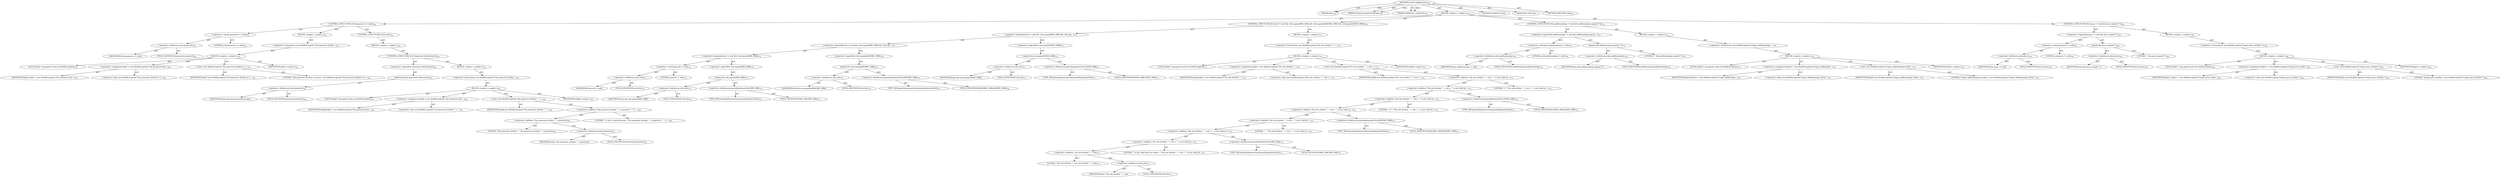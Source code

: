 digraph "checkConfiguration" {  
"111669149719" [label = <(METHOD,checkConfiguration)<SUB>758</SUB>> ]
"115964117045" [label = <(PARAM,this)<SUB>758</SUB>> ]
"115964117046" [label = <(PARAM,String descriptorFileName)<SUB>758</SUB>> ]
"115964117047" [label = <(PARAM,SAXParser saxParser)<SUB>759</SUB>> ]
"25769803849" [label = <(BLOCK,&lt;empty&gt;,&lt;empty&gt;)<SUB>759</SUB>> ]
"47244640299" [label = <(CONTROL_STRUCTURE,IF,if (jonasroot == null))<SUB>762</SUB>> ]
"30064771540" [label = <(&lt;operator&gt;.equals,jonasroot == null)<SUB>762</SUB>> ]
"30064771541" [label = <(&lt;operator&gt;.fieldAccess,this.jonasroot)<SUB>762</SUB>> ]
"68719477095" [label = <(IDENTIFIER,this,jonasroot == null)> ]
"55834574982" [label = <(FIELD_IDENTIFIER,jonasroot,jonasroot)<SUB>762</SUB>> ]
"90194313320" [label = <(LITERAL,null,jonasroot == null)<SUB>762</SUB>> ]
"25769803850" [label = <(BLOCK,&lt;empty&gt;,&lt;empty&gt;)<SUB>762</SUB>> ]
"30064771542" [label = <(&lt;operator&gt;.throw,throw new BuildException(&quot;The jonasroot attribu...)<SUB>763</SUB>> ]
"25769803851" [label = <(BLOCK,&lt;empty&gt;,&lt;empty&gt;)<SUB>763</SUB>> ]
"94489280544" [label = <(LOCAL,$obj7: org.apache.tools.ant.BuildException)<SUB>763</SUB>> ]
"30064771543" [label = <(&lt;operator&gt;.assignment,$obj7 = new BuildException(&quot;The jonasroot attri...)<SUB>763</SUB>> ]
"68719477096" [label = <(IDENTIFIER,$obj7,$obj7 = new BuildException(&quot;The jonasroot attri...)<SUB>763</SUB>> ]
"30064771544" [label = <(&lt;operator&gt;.alloc,new BuildException(&quot;The jonasroot attribut is n...)<SUB>763</SUB>> ]
"30064771545" [label = <(&lt;init&gt;,new BuildException(&quot;The jonasroot attribut is n...)<SUB>763</SUB>> ]
"68719477097" [label = <(IDENTIFIER,$obj7,new BuildException(&quot;The jonasroot attribut is n...)<SUB>763</SUB>> ]
"90194313321" [label = <(LITERAL,&quot;The jonasroot attribut is not set.&quot;,new BuildException(&quot;The jonasroot attribut is n...)<SUB>763</SUB>> ]
"68719477098" [label = <(IDENTIFIER,$obj7,&lt;empty&gt;)<SUB>763</SUB>> ]
"47244640300" [label = <(CONTROL_STRUCTURE,ELSE,else)<SUB>764</SUB>> ]
"25769803852" [label = <(BLOCK,&lt;empty&gt;,&lt;empty&gt;)<SUB>764</SUB>> ]
"47244640301" [label = <(CONTROL_STRUCTURE,IF,if (!jonasroot.isDirectory()))<SUB>764</SUB>> ]
"30064771546" [label = <(&lt;operator&gt;.logicalNot,!jonasroot.isDirectory())<SUB>764</SUB>> ]
"30064771547" [label = <(isDirectory,this.jonasroot.isDirectory())<SUB>764</SUB>> ]
"30064771548" [label = <(&lt;operator&gt;.fieldAccess,this.jonasroot)<SUB>764</SUB>> ]
"68719477099" [label = <(IDENTIFIER,this,this.jonasroot.isDirectory())> ]
"55834574983" [label = <(FIELD_IDENTIFIER,jonasroot,jonasroot)<SUB>764</SUB>> ]
"25769803853" [label = <(BLOCK,&lt;empty&gt;,&lt;empty&gt;)<SUB>764</SUB>> ]
"30064771549" [label = <(&lt;operator&gt;.throw,throw new BuildException(&quot;The jonasroot attribu...)<SUB>765</SUB>> ]
"25769803854" [label = <(BLOCK,&lt;empty&gt;,&lt;empty&gt;)<SUB>765</SUB>> ]
"94489280545" [label = <(LOCAL,$obj8: org.apache.tools.ant.BuildException)<SUB>765</SUB>> ]
"30064771550" [label = <(&lt;operator&gt;.assignment,$obj8 = new BuildException(&quot;The jonasroot attri...)<SUB>765</SUB>> ]
"68719477100" [label = <(IDENTIFIER,$obj8,$obj8 = new BuildException(&quot;The jonasroot attri...)<SUB>765</SUB>> ]
"30064771551" [label = <(&lt;operator&gt;.alloc,new BuildException(&quot;The jonasroot attribut '&quot; +...)<SUB>765</SUB>> ]
"30064771552" [label = <(&lt;init&gt;,new BuildException(&quot;The jonasroot attribut '&quot; +...)<SUB>765</SUB>> ]
"68719477101" [label = <(IDENTIFIER,$obj8,new BuildException(&quot;The jonasroot attribut '&quot; +...)<SUB>765</SUB>> ]
"30064771553" [label = <(&lt;operator&gt;.addition,&quot;The jonasroot attribut '&quot; + jonasroot + &quot;' is ...)<SUB>765</SUB>> ]
"30064771554" [label = <(&lt;operator&gt;.addition,&quot;The jonasroot attribut '&quot; + jonasroot)<SUB>765</SUB>> ]
"90194313322" [label = <(LITERAL,&quot;The jonasroot attribut '&quot;,&quot;The jonasroot attribut '&quot; + jonasroot)<SUB>765</SUB>> ]
"30064771555" [label = <(&lt;operator&gt;.fieldAccess,this.jonasroot)<SUB>765</SUB>> ]
"68719477102" [label = <(IDENTIFIER,this,&quot;The jonasroot attribut '&quot; + jonasroot)> ]
"55834574984" [label = <(FIELD_IDENTIFIER,jonasroot,jonasroot)<SUB>765</SUB>> ]
"90194313323" [label = <(LITERAL,&quot;' is not a valid directory.&quot;,&quot;The jonasroot attribut '&quot; + jonasroot + &quot;' is ...)<SUB>766</SUB>> ]
"68719477103" [label = <(IDENTIFIER,$obj8,&lt;empty&gt;)<SUB>765</SUB>> ]
"47244640302" [label = <(CONTROL_STRUCTURE,IF,if (orb != null &amp;&amp; !orb.equals(RMI_ORB) &amp;&amp; !orb.equals(JEREMIE_ORB) &amp;&amp; !orb.equals(DAVID_ORB)))<SUB>770</SUB>> ]
"30064771556" [label = <(&lt;operator&gt;.logicalAnd,orb != null &amp;&amp; !orb.equals(RMI_ORB) &amp;&amp; !orb.equ...)<SUB>770</SUB>> ]
"30064771557" [label = <(&lt;operator&gt;.logicalAnd,orb != null &amp;&amp; !orb.equals(RMI_ORB) &amp;&amp; !orb.equ...)<SUB>770</SUB>> ]
"30064771558" [label = <(&lt;operator&gt;.logicalAnd,orb != null &amp;&amp; !orb.equals(RMI_ORB))<SUB>770</SUB>> ]
"30064771559" [label = <(&lt;operator&gt;.notEquals,orb != null)<SUB>770</SUB>> ]
"30064771560" [label = <(&lt;operator&gt;.fieldAccess,this.orb)<SUB>770</SUB>> ]
"68719477104" [label = <(IDENTIFIER,this,orb != null)> ]
"55834574985" [label = <(FIELD_IDENTIFIER,orb,orb)<SUB>770</SUB>> ]
"90194313324" [label = <(LITERAL,null,orb != null)<SUB>770</SUB>> ]
"30064771561" [label = <(&lt;operator&gt;.logicalNot,!orb.equals(RMI_ORB))<SUB>770</SUB>> ]
"30064771562" [label = <(equals,this.orb.equals(RMI_ORB))<SUB>770</SUB>> ]
"30064771563" [label = <(&lt;operator&gt;.fieldAccess,this.orb)<SUB>770</SUB>> ]
"68719477105" [label = <(IDENTIFIER,this,this.orb.equals(RMI_ORB))> ]
"55834574986" [label = <(FIELD_IDENTIFIER,orb,orb)<SUB>770</SUB>> ]
"30064771564" [label = <(&lt;operator&gt;.fieldAccess,JonasDeploymentTool.RMI_ORB)<SUB>770</SUB>> ]
"180388626444" [label = <(TYPE_REF,JonasDeploymentTool,JonasDeploymentTool)<SUB>770</SUB>> ]
"55834574987" [label = <(FIELD_IDENTIFIER,RMI_ORB,RMI_ORB)<SUB>770</SUB>> ]
"30064771565" [label = <(&lt;operator&gt;.logicalNot,!orb.equals(JEREMIE_ORB))<SUB>770</SUB>> ]
"30064771566" [label = <(equals,this.orb.equals(JEREMIE_ORB))<SUB>770</SUB>> ]
"30064771567" [label = <(&lt;operator&gt;.fieldAccess,this.orb)<SUB>770</SUB>> ]
"68719477106" [label = <(IDENTIFIER,this,this.orb.equals(JEREMIE_ORB))> ]
"55834574988" [label = <(FIELD_IDENTIFIER,orb,orb)<SUB>770</SUB>> ]
"30064771568" [label = <(&lt;operator&gt;.fieldAccess,JonasDeploymentTool.JEREMIE_ORB)<SUB>770</SUB>> ]
"180388626445" [label = <(TYPE_REF,JonasDeploymentTool,JonasDeploymentTool)<SUB>770</SUB>> ]
"55834574989" [label = <(FIELD_IDENTIFIER,JEREMIE_ORB,JEREMIE_ORB)<SUB>770</SUB>> ]
"30064771569" [label = <(&lt;operator&gt;.logicalNot,!orb.equals(DAVID_ORB))<SUB>771</SUB>> ]
"30064771570" [label = <(equals,this.orb.equals(DAVID_ORB))<SUB>771</SUB>> ]
"30064771571" [label = <(&lt;operator&gt;.fieldAccess,this.orb)<SUB>771</SUB>> ]
"68719477107" [label = <(IDENTIFIER,this,this.orb.equals(DAVID_ORB))> ]
"55834574990" [label = <(FIELD_IDENTIFIER,orb,orb)<SUB>771</SUB>> ]
"30064771572" [label = <(&lt;operator&gt;.fieldAccess,JonasDeploymentTool.DAVID_ORB)<SUB>771</SUB>> ]
"180388626446" [label = <(TYPE_REF,JonasDeploymentTool,JonasDeploymentTool)<SUB>771</SUB>> ]
"55834574991" [label = <(FIELD_IDENTIFIER,DAVID_ORB,DAVID_ORB)<SUB>771</SUB>> ]
"25769803855" [label = <(BLOCK,&lt;empty&gt;,&lt;empty&gt;)<SUB>771</SUB>> ]
"30064771573" [label = <(&lt;operator&gt;.throw,throw new BuildException(&quot;The orb attribut '&quot; +...)<SUB>772</SUB>> ]
"25769803856" [label = <(BLOCK,&lt;empty&gt;,&lt;empty&gt;)<SUB>772</SUB>> ]
"94489280546" [label = <(LOCAL,$obj9: org.apache.tools.ant.BuildException)<SUB>772</SUB>> ]
"30064771574" [label = <(&lt;operator&gt;.assignment,$obj9 = new BuildException(&quot;The orb attribut '&quot;...)<SUB>772</SUB>> ]
"68719477108" [label = <(IDENTIFIER,$obj9,$obj9 = new BuildException(&quot;The orb attribut '&quot;...)<SUB>772</SUB>> ]
"30064771575" [label = <(&lt;operator&gt;.alloc,new BuildException(&quot;The orb attribut '&quot; + orb +...)<SUB>772</SUB>> ]
"30064771576" [label = <(&lt;init&gt;,new BuildException(&quot;The orb attribut '&quot; + orb +...)<SUB>772</SUB>> ]
"68719477109" [label = <(IDENTIFIER,$obj9,new BuildException(&quot;The orb attribut '&quot; + orb +...)<SUB>772</SUB>> ]
"30064771577" [label = <(&lt;operator&gt;.addition,&quot;The orb attribut '&quot; + orb + &quot;' is not valid (m...)<SUB>772</SUB>> ]
"30064771578" [label = <(&lt;operator&gt;.addition,&quot;The orb attribut '&quot; + orb + &quot;' is not valid (m...)<SUB>772</SUB>> ]
"30064771579" [label = <(&lt;operator&gt;.addition,&quot;The orb attribut '&quot; + orb + &quot;' is not valid (m...)<SUB>772</SUB>> ]
"30064771580" [label = <(&lt;operator&gt;.addition,&quot;The orb attribut '&quot; + orb + &quot;' is not valid (m...)<SUB>772</SUB>> ]
"30064771581" [label = <(&lt;operator&gt;.addition,&quot;The orb attribut '&quot; + orb + &quot;' is not valid (m...)<SUB>772</SUB>> ]
"30064771582" [label = <(&lt;operator&gt;.addition,&quot;The orb attribut '&quot; + orb + &quot;' is not valid (m...)<SUB>772</SUB>> ]
"30064771583" [label = <(&lt;operator&gt;.addition,&quot;The orb attribut '&quot; + orb + &quot;' is not valid (m...)<SUB>772</SUB>> ]
"30064771584" [label = <(&lt;operator&gt;.addition,&quot;The orb attribut '&quot; + orb)<SUB>772</SUB>> ]
"90194313325" [label = <(LITERAL,&quot;The orb attribut '&quot;,&quot;The orb attribut '&quot; + orb)<SUB>772</SUB>> ]
"30064771585" [label = <(&lt;operator&gt;.fieldAccess,this.orb)<SUB>772</SUB>> ]
"68719477110" [label = <(IDENTIFIER,this,&quot;The orb attribut '&quot; + orb)> ]
"55834574992" [label = <(FIELD_IDENTIFIER,orb,orb)<SUB>772</SUB>> ]
"90194313326" [label = <(LITERAL,&quot;' is not valid (must be either &quot;,&quot;The orb attribut '&quot; + orb + &quot;' is not valid (m...)<SUB>773</SUB>> ]
"30064771586" [label = <(&lt;operator&gt;.fieldAccess,JonasDeploymentTool.RMI_ORB)<SUB>774</SUB>> ]
"180388626447" [label = <(TYPE_REF,JonasDeploymentTool,JonasDeploymentTool)<SUB>774</SUB>> ]
"55834574993" [label = <(FIELD_IDENTIFIER,RMI_ORB,RMI_ORB)<SUB>774</SUB>> ]
"90194313327" [label = <(LITERAL,&quot;, &quot;,&quot;The orb attribut '&quot; + orb + &quot;' is not valid (m...)<SUB>774</SUB>> ]
"30064771587" [label = <(&lt;operator&gt;.fieldAccess,JonasDeploymentTool.JEREMIE_ORB)<SUB>774</SUB>> ]
"180388626448" [label = <(TYPE_REF,JonasDeploymentTool,JonasDeploymentTool)<SUB>774</SUB>> ]
"55834574994" [label = <(FIELD_IDENTIFIER,JEREMIE_ORB,JEREMIE_ORB)<SUB>774</SUB>> ]
"90194313328" [label = <(LITERAL,&quot; or &quot;,&quot;The orb attribut '&quot; + orb + &quot;' is not valid (m...)<SUB>774</SUB>> ]
"30064771588" [label = <(&lt;operator&gt;.fieldAccess,JonasDeploymentTool.DAVID_ORB)<SUB>774</SUB>> ]
"180388626449" [label = <(TYPE_REF,JonasDeploymentTool,JonasDeploymentTool)<SUB>774</SUB>> ]
"55834574995" [label = <(FIELD_IDENTIFIER,DAVID_ORB,DAVID_ORB)<SUB>774</SUB>> ]
"90194313329" [label = <(LITERAL,&quot;).&quot;,&quot;The orb attribut '&quot; + orb + &quot;' is not valid (m...)<SUB>774</SUB>> ]
"68719477111" [label = <(IDENTIFIER,$obj9,&lt;empty&gt;)<SUB>772</SUB>> ]
"47244640303" [label = <(CONTROL_STRUCTURE,IF,if (additionalargs != null &amp;&amp; additionalargs.equals(&quot;&quot;)))<SUB>778</SUB>> ]
"30064771589" [label = <(&lt;operator&gt;.logicalAnd,additionalargs != null &amp;&amp; additionalargs.equals...)<SUB>778</SUB>> ]
"30064771590" [label = <(&lt;operator&gt;.notEquals,additionalargs != null)<SUB>778</SUB>> ]
"30064771591" [label = <(&lt;operator&gt;.fieldAccess,this.additionalargs)<SUB>778</SUB>> ]
"68719477112" [label = <(IDENTIFIER,this,additionalargs != null)> ]
"55834574996" [label = <(FIELD_IDENTIFIER,additionalargs,additionalargs)<SUB>778</SUB>> ]
"90194313330" [label = <(LITERAL,null,additionalargs != null)<SUB>778</SUB>> ]
"30064771592" [label = <(equals,this.additionalargs.equals(&quot;&quot;))<SUB>778</SUB>> ]
"30064771593" [label = <(&lt;operator&gt;.fieldAccess,this.additionalargs)<SUB>778</SUB>> ]
"68719477113" [label = <(IDENTIFIER,this,this.additionalargs.equals(&quot;&quot;))> ]
"55834574997" [label = <(FIELD_IDENTIFIER,additionalargs,additionalargs)<SUB>778</SUB>> ]
"90194313331" [label = <(LITERAL,&quot;&quot;,this.additionalargs.equals(&quot;&quot;))<SUB>778</SUB>> ]
"25769803857" [label = <(BLOCK,&lt;empty&gt;,&lt;empty&gt;)<SUB>778</SUB>> ]
"30064771594" [label = <(&lt;operator&gt;.throw,throw new BuildException(&quot;Empty additionalargs ...)<SUB>779</SUB>> ]
"25769803858" [label = <(BLOCK,&lt;empty&gt;,&lt;empty&gt;)<SUB>779</SUB>> ]
"94489280547" [label = <(LOCAL,$obj10: org.apache.tools.ant.BuildException)<SUB>779</SUB>> ]
"30064771595" [label = <(&lt;operator&gt;.assignment,$obj10 = new BuildException(&quot;Empty additionalar...)<SUB>779</SUB>> ]
"68719477114" [label = <(IDENTIFIER,$obj10,$obj10 = new BuildException(&quot;Empty additionalar...)<SUB>779</SUB>> ]
"30064771596" [label = <(&lt;operator&gt;.alloc,new BuildException(&quot;Empty additionalargs attrib...)<SUB>779</SUB>> ]
"30064771597" [label = <(&lt;init&gt;,new BuildException(&quot;Empty additionalargs attrib...)<SUB>779</SUB>> ]
"68719477115" [label = <(IDENTIFIER,$obj10,new BuildException(&quot;Empty additionalargs attrib...)<SUB>779</SUB>> ]
"90194313332" [label = <(LITERAL,&quot;Empty additionalargs attribut.&quot;,new BuildException(&quot;Empty additionalargs attrib...)<SUB>779</SUB>> ]
"68719477116" [label = <(IDENTIFIER,$obj10,&lt;empty&gt;)<SUB>779</SUB>> ]
"47244640304" [label = <(CONTROL_STRUCTURE,IF,if (javac != null &amp;&amp; javac.equals(&quot;&quot;)))<SUB>783</SUB>> ]
"30064771598" [label = <(&lt;operator&gt;.logicalAnd,javac != null &amp;&amp; javac.equals(&quot;&quot;))<SUB>783</SUB>> ]
"30064771599" [label = <(&lt;operator&gt;.notEquals,javac != null)<SUB>783</SUB>> ]
"30064771600" [label = <(&lt;operator&gt;.fieldAccess,this.javac)<SUB>783</SUB>> ]
"68719477117" [label = <(IDENTIFIER,this,javac != null)> ]
"55834574998" [label = <(FIELD_IDENTIFIER,javac,javac)<SUB>783</SUB>> ]
"90194313333" [label = <(LITERAL,null,javac != null)<SUB>783</SUB>> ]
"30064771601" [label = <(equals,this.javac.equals(&quot;&quot;))<SUB>783</SUB>> ]
"30064771602" [label = <(&lt;operator&gt;.fieldAccess,this.javac)<SUB>783</SUB>> ]
"68719477118" [label = <(IDENTIFIER,this,this.javac.equals(&quot;&quot;))> ]
"55834574999" [label = <(FIELD_IDENTIFIER,javac,javac)<SUB>783</SUB>> ]
"90194313334" [label = <(LITERAL,&quot;&quot;,this.javac.equals(&quot;&quot;))<SUB>783</SUB>> ]
"25769803859" [label = <(BLOCK,&lt;empty&gt;,&lt;empty&gt;)<SUB>783</SUB>> ]
"30064771603" [label = <(&lt;operator&gt;.throw,throw new BuildException(&quot;Empty javac attribut.&quot;);)<SUB>784</SUB>> ]
"25769803860" [label = <(BLOCK,&lt;empty&gt;,&lt;empty&gt;)<SUB>784</SUB>> ]
"94489280548" [label = <(LOCAL,$obj11: org.apache.tools.ant.BuildException)<SUB>784</SUB>> ]
"30064771604" [label = <(&lt;operator&gt;.assignment,$obj11 = new BuildException(&quot;Empty javac attrib...)<SUB>784</SUB>> ]
"68719477119" [label = <(IDENTIFIER,$obj11,$obj11 = new BuildException(&quot;Empty javac attrib...)<SUB>784</SUB>> ]
"30064771605" [label = <(&lt;operator&gt;.alloc,new BuildException(&quot;Empty javac attribut.&quot;))<SUB>784</SUB>> ]
"30064771606" [label = <(&lt;init&gt;,new BuildException(&quot;Empty javac attribut.&quot;))<SUB>784</SUB>> ]
"68719477120" [label = <(IDENTIFIER,$obj11,new BuildException(&quot;Empty javac attribut.&quot;))<SUB>784</SUB>> ]
"90194313335" [label = <(LITERAL,&quot;Empty javac attribut.&quot;,new BuildException(&quot;Empty javac attribut.&quot;))<SUB>784</SUB>> ]
"68719477121" [label = <(IDENTIFIER,$obj11,&lt;empty&gt;)<SUB>784</SUB>> ]
"133143986268" [label = <(MODIFIER,PROTECTED)> ]
"133143986269" [label = <(MODIFIER,VIRTUAL)> ]
"128849018903" [label = <(METHOD_RETURN,void)<SUB>758</SUB>> ]
  "111669149719" -> "115964117045"  [ label = "AST: "] 
  "111669149719" -> "115964117046"  [ label = "AST: "] 
  "111669149719" -> "115964117047"  [ label = "AST: "] 
  "111669149719" -> "25769803849"  [ label = "AST: "] 
  "111669149719" -> "133143986268"  [ label = "AST: "] 
  "111669149719" -> "133143986269"  [ label = "AST: "] 
  "111669149719" -> "128849018903"  [ label = "AST: "] 
  "25769803849" -> "47244640299"  [ label = "AST: "] 
  "25769803849" -> "47244640302"  [ label = "AST: "] 
  "25769803849" -> "47244640303"  [ label = "AST: "] 
  "25769803849" -> "47244640304"  [ label = "AST: "] 
  "47244640299" -> "30064771540"  [ label = "AST: "] 
  "47244640299" -> "25769803850"  [ label = "AST: "] 
  "47244640299" -> "47244640300"  [ label = "AST: "] 
  "30064771540" -> "30064771541"  [ label = "AST: "] 
  "30064771540" -> "90194313320"  [ label = "AST: "] 
  "30064771541" -> "68719477095"  [ label = "AST: "] 
  "30064771541" -> "55834574982"  [ label = "AST: "] 
  "25769803850" -> "30064771542"  [ label = "AST: "] 
  "30064771542" -> "25769803851"  [ label = "AST: "] 
  "25769803851" -> "94489280544"  [ label = "AST: "] 
  "25769803851" -> "30064771543"  [ label = "AST: "] 
  "25769803851" -> "30064771545"  [ label = "AST: "] 
  "25769803851" -> "68719477098"  [ label = "AST: "] 
  "30064771543" -> "68719477096"  [ label = "AST: "] 
  "30064771543" -> "30064771544"  [ label = "AST: "] 
  "30064771545" -> "68719477097"  [ label = "AST: "] 
  "30064771545" -> "90194313321"  [ label = "AST: "] 
  "47244640300" -> "25769803852"  [ label = "AST: "] 
  "25769803852" -> "47244640301"  [ label = "AST: "] 
  "47244640301" -> "30064771546"  [ label = "AST: "] 
  "47244640301" -> "25769803853"  [ label = "AST: "] 
  "30064771546" -> "30064771547"  [ label = "AST: "] 
  "30064771547" -> "30064771548"  [ label = "AST: "] 
  "30064771548" -> "68719477099"  [ label = "AST: "] 
  "30064771548" -> "55834574983"  [ label = "AST: "] 
  "25769803853" -> "30064771549"  [ label = "AST: "] 
  "30064771549" -> "25769803854"  [ label = "AST: "] 
  "25769803854" -> "94489280545"  [ label = "AST: "] 
  "25769803854" -> "30064771550"  [ label = "AST: "] 
  "25769803854" -> "30064771552"  [ label = "AST: "] 
  "25769803854" -> "68719477103"  [ label = "AST: "] 
  "30064771550" -> "68719477100"  [ label = "AST: "] 
  "30064771550" -> "30064771551"  [ label = "AST: "] 
  "30064771552" -> "68719477101"  [ label = "AST: "] 
  "30064771552" -> "30064771553"  [ label = "AST: "] 
  "30064771553" -> "30064771554"  [ label = "AST: "] 
  "30064771553" -> "90194313323"  [ label = "AST: "] 
  "30064771554" -> "90194313322"  [ label = "AST: "] 
  "30064771554" -> "30064771555"  [ label = "AST: "] 
  "30064771555" -> "68719477102"  [ label = "AST: "] 
  "30064771555" -> "55834574984"  [ label = "AST: "] 
  "47244640302" -> "30064771556"  [ label = "AST: "] 
  "47244640302" -> "25769803855"  [ label = "AST: "] 
  "30064771556" -> "30064771557"  [ label = "AST: "] 
  "30064771556" -> "30064771569"  [ label = "AST: "] 
  "30064771557" -> "30064771558"  [ label = "AST: "] 
  "30064771557" -> "30064771565"  [ label = "AST: "] 
  "30064771558" -> "30064771559"  [ label = "AST: "] 
  "30064771558" -> "30064771561"  [ label = "AST: "] 
  "30064771559" -> "30064771560"  [ label = "AST: "] 
  "30064771559" -> "90194313324"  [ label = "AST: "] 
  "30064771560" -> "68719477104"  [ label = "AST: "] 
  "30064771560" -> "55834574985"  [ label = "AST: "] 
  "30064771561" -> "30064771562"  [ label = "AST: "] 
  "30064771562" -> "30064771563"  [ label = "AST: "] 
  "30064771562" -> "30064771564"  [ label = "AST: "] 
  "30064771563" -> "68719477105"  [ label = "AST: "] 
  "30064771563" -> "55834574986"  [ label = "AST: "] 
  "30064771564" -> "180388626444"  [ label = "AST: "] 
  "30064771564" -> "55834574987"  [ label = "AST: "] 
  "30064771565" -> "30064771566"  [ label = "AST: "] 
  "30064771566" -> "30064771567"  [ label = "AST: "] 
  "30064771566" -> "30064771568"  [ label = "AST: "] 
  "30064771567" -> "68719477106"  [ label = "AST: "] 
  "30064771567" -> "55834574988"  [ label = "AST: "] 
  "30064771568" -> "180388626445"  [ label = "AST: "] 
  "30064771568" -> "55834574989"  [ label = "AST: "] 
  "30064771569" -> "30064771570"  [ label = "AST: "] 
  "30064771570" -> "30064771571"  [ label = "AST: "] 
  "30064771570" -> "30064771572"  [ label = "AST: "] 
  "30064771571" -> "68719477107"  [ label = "AST: "] 
  "30064771571" -> "55834574990"  [ label = "AST: "] 
  "30064771572" -> "180388626446"  [ label = "AST: "] 
  "30064771572" -> "55834574991"  [ label = "AST: "] 
  "25769803855" -> "30064771573"  [ label = "AST: "] 
  "30064771573" -> "25769803856"  [ label = "AST: "] 
  "25769803856" -> "94489280546"  [ label = "AST: "] 
  "25769803856" -> "30064771574"  [ label = "AST: "] 
  "25769803856" -> "30064771576"  [ label = "AST: "] 
  "25769803856" -> "68719477111"  [ label = "AST: "] 
  "30064771574" -> "68719477108"  [ label = "AST: "] 
  "30064771574" -> "30064771575"  [ label = "AST: "] 
  "30064771576" -> "68719477109"  [ label = "AST: "] 
  "30064771576" -> "30064771577"  [ label = "AST: "] 
  "30064771577" -> "30064771578"  [ label = "AST: "] 
  "30064771577" -> "90194313329"  [ label = "AST: "] 
  "30064771578" -> "30064771579"  [ label = "AST: "] 
  "30064771578" -> "30064771588"  [ label = "AST: "] 
  "30064771579" -> "30064771580"  [ label = "AST: "] 
  "30064771579" -> "90194313328"  [ label = "AST: "] 
  "30064771580" -> "30064771581"  [ label = "AST: "] 
  "30064771580" -> "30064771587"  [ label = "AST: "] 
  "30064771581" -> "30064771582"  [ label = "AST: "] 
  "30064771581" -> "90194313327"  [ label = "AST: "] 
  "30064771582" -> "30064771583"  [ label = "AST: "] 
  "30064771582" -> "30064771586"  [ label = "AST: "] 
  "30064771583" -> "30064771584"  [ label = "AST: "] 
  "30064771583" -> "90194313326"  [ label = "AST: "] 
  "30064771584" -> "90194313325"  [ label = "AST: "] 
  "30064771584" -> "30064771585"  [ label = "AST: "] 
  "30064771585" -> "68719477110"  [ label = "AST: "] 
  "30064771585" -> "55834574992"  [ label = "AST: "] 
  "30064771586" -> "180388626447"  [ label = "AST: "] 
  "30064771586" -> "55834574993"  [ label = "AST: "] 
  "30064771587" -> "180388626448"  [ label = "AST: "] 
  "30064771587" -> "55834574994"  [ label = "AST: "] 
  "30064771588" -> "180388626449"  [ label = "AST: "] 
  "30064771588" -> "55834574995"  [ label = "AST: "] 
  "47244640303" -> "30064771589"  [ label = "AST: "] 
  "47244640303" -> "25769803857"  [ label = "AST: "] 
  "30064771589" -> "30064771590"  [ label = "AST: "] 
  "30064771589" -> "30064771592"  [ label = "AST: "] 
  "30064771590" -> "30064771591"  [ label = "AST: "] 
  "30064771590" -> "90194313330"  [ label = "AST: "] 
  "30064771591" -> "68719477112"  [ label = "AST: "] 
  "30064771591" -> "55834574996"  [ label = "AST: "] 
  "30064771592" -> "30064771593"  [ label = "AST: "] 
  "30064771592" -> "90194313331"  [ label = "AST: "] 
  "30064771593" -> "68719477113"  [ label = "AST: "] 
  "30064771593" -> "55834574997"  [ label = "AST: "] 
  "25769803857" -> "30064771594"  [ label = "AST: "] 
  "30064771594" -> "25769803858"  [ label = "AST: "] 
  "25769803858" -> "94489280547"  [ label = "AST: "] 
  "25769803858" -> "30064771595"  [ label = "AST: "] 
  "25769803858" -> "30064771597"  [ label = "AST: "] 
  "25769803858" -> "68719477116"  [ label = "AST: "] 
  "30064771595" -> "68719477114"  [ label = "AST: "] 
  "30064771595" -> "30064771596"  [ label = "AST: "] 
  "30064771597" -> "68719477115"  [ label = "AST: "] 
  "30064771597" -> "90194313332"  [ label = "AST: "] 
  "47244640304" -> "30064771598"  [ label = "AST: "] 
  "47244640304" -> "25769803859"  [ label = "AST: "] 
  "30064771598" -> "30064771599"  [ label = "AST: "] 
  "30064771598" -> "30064771601"  [ label = "AST: "] 
  "30064771599" -> "30064771600"  [ label = "AST: "] 
  "30064771599" -> "90194313333"  [ label = "AST: "] 
  "30064771600" -> "68719477117"  [ label = "AST: "] 
  "30064771600" -> "55834574998"  [ label = "AST: "] 
  "30064771601" -> "30064771602"  [ label = "AST: "] 
  "30064771601" -> "90194313334"  [ label = "AST: "] 
  "30064771602" -> "68719477118"  [ label = "AST: "] 
  "30064771602" -> "55834574999"  [ label = "AST: "] 
  "25769803859" -> "30064771603"  [ label = "AST: "] 
  "30064771603" -> "25769803860"  [ label = "AST: "] 
  "25769803860" -> "94489280548"  [ label = "AST: "] 
  "25769803860" -> "30064771604"  [ label = "AST: "] 
  "25769803860" -> "30064771606"  [ label = "AST: "] 
  "25769803860" -> "68719477121"  [ label = "AST: "] 
  "30064771604" -> "68719477119"  [ label = "AST: "] 
  "30064771604" -> "30064771605"  [ label = "AST: "] 
  "30064771606" -> "68719477120"  [ label = "AST: "] 
  "30064771606" -> "90194313335"  [ label = "AST: "] 
  "111669149719" -> "115964117045"  [ label = "DDG: "] 
  "111669149719" -> "115964117046"  [ label = "DDG: "] 
  "111669149719" -> "115964117047"  [ label = "DDG: "] 
}
